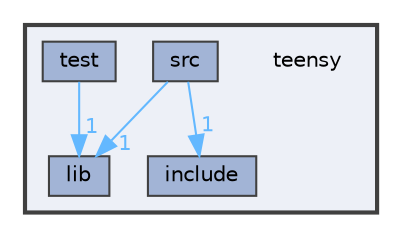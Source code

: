 digraph "C:/Users/Howne/Documents/ESILV/DVB_CDR/teensy"
{
 // LATEX_PDF_SIZE
  bgcolor="transparent";
  edge [fontname=Helvetica,fontsize=10,labelfontname=Helvetica,labelfontsize=10];
  node [fontname=Helvetica,fontsize=10,shape=box,height=0.2,width=0.4];
  compound=true
  subgraph clusterdir_c23448e5a8948b173fc11b1b74e1e2d3 {
    graph [ bgcolor="#edf0f7", pencolor="grey25", label="", fontname=Helvetica,fontsize=10 style="filled,bold", URL="dir_c23448e5a8948b173fc11b1b74e1e2d3.html",tooltip=""]
    dir_c23448e5a8948b173fc11b1b74e1e2d3 [shape=plaintext, label="teensy"];
  dir_548772da9d0e2cd88f55eeca4f7830ea [label="include", fillcolor="#a2b4d6", color="grey25", style="filled", URL="dir_548772da9d0e2cd88f55eeca4f7830ea.html",tooltip=""];
  dir_2513563efe9954356fb1c502ffa171d1 [label="lib", fillcolor="#a2b4d6", color="grey25", style="filled", URL="dir_2513563efe9954356fb1c502ffa171d1.html",tooltip=""];
  dir_8056e473de2e1837c12d357686215e94 [label="src", fillcolor="#a2b4d6", color="grey25", style="filled", URL="dir_8056e473de2e1837c12d357686215e94.html",tooltip=""];
  dir_1b8b40e3f414820ea7a772a91591d95b [label="test", fillcolor="#a2b4d6", color="grey25", style="filled", URL="dir_1b8b40e3f414820ea7a772a91591d95b.html",tooltip=""];
  }
  dir_8056e473de2e1837c12d357686215e94->dir_2513563efe9954356fb1c502ffa171d1 [headlabel="1", labeldistance=1.5 headhref="dir_000016_000008.html" href="dir_000016_000008.html" color="steelblue1" fontcolor="steelblue1"];
  dir_8056e473de2e1837c12d357686215e94->dir_548772da9d0e2cd88f55eeca4f7830ea [headlabel="1", labeldistance=1.5 headhref="dir_000016_000003.html" href="dir_000016_000003.html" color="steelblue1" fontcolor="steelblue1"];
  dir_1b8b40e3f414820ea7a772a91591d95b->dir_2513563efe9954356fb1c502ffa171d1 [headlabel="1", labeldistance=1.5 headhref="dir_000018_000008.html" href="dir_000018_000008.html" color="steelblue1" fontcolor="steelblue1"];
}
